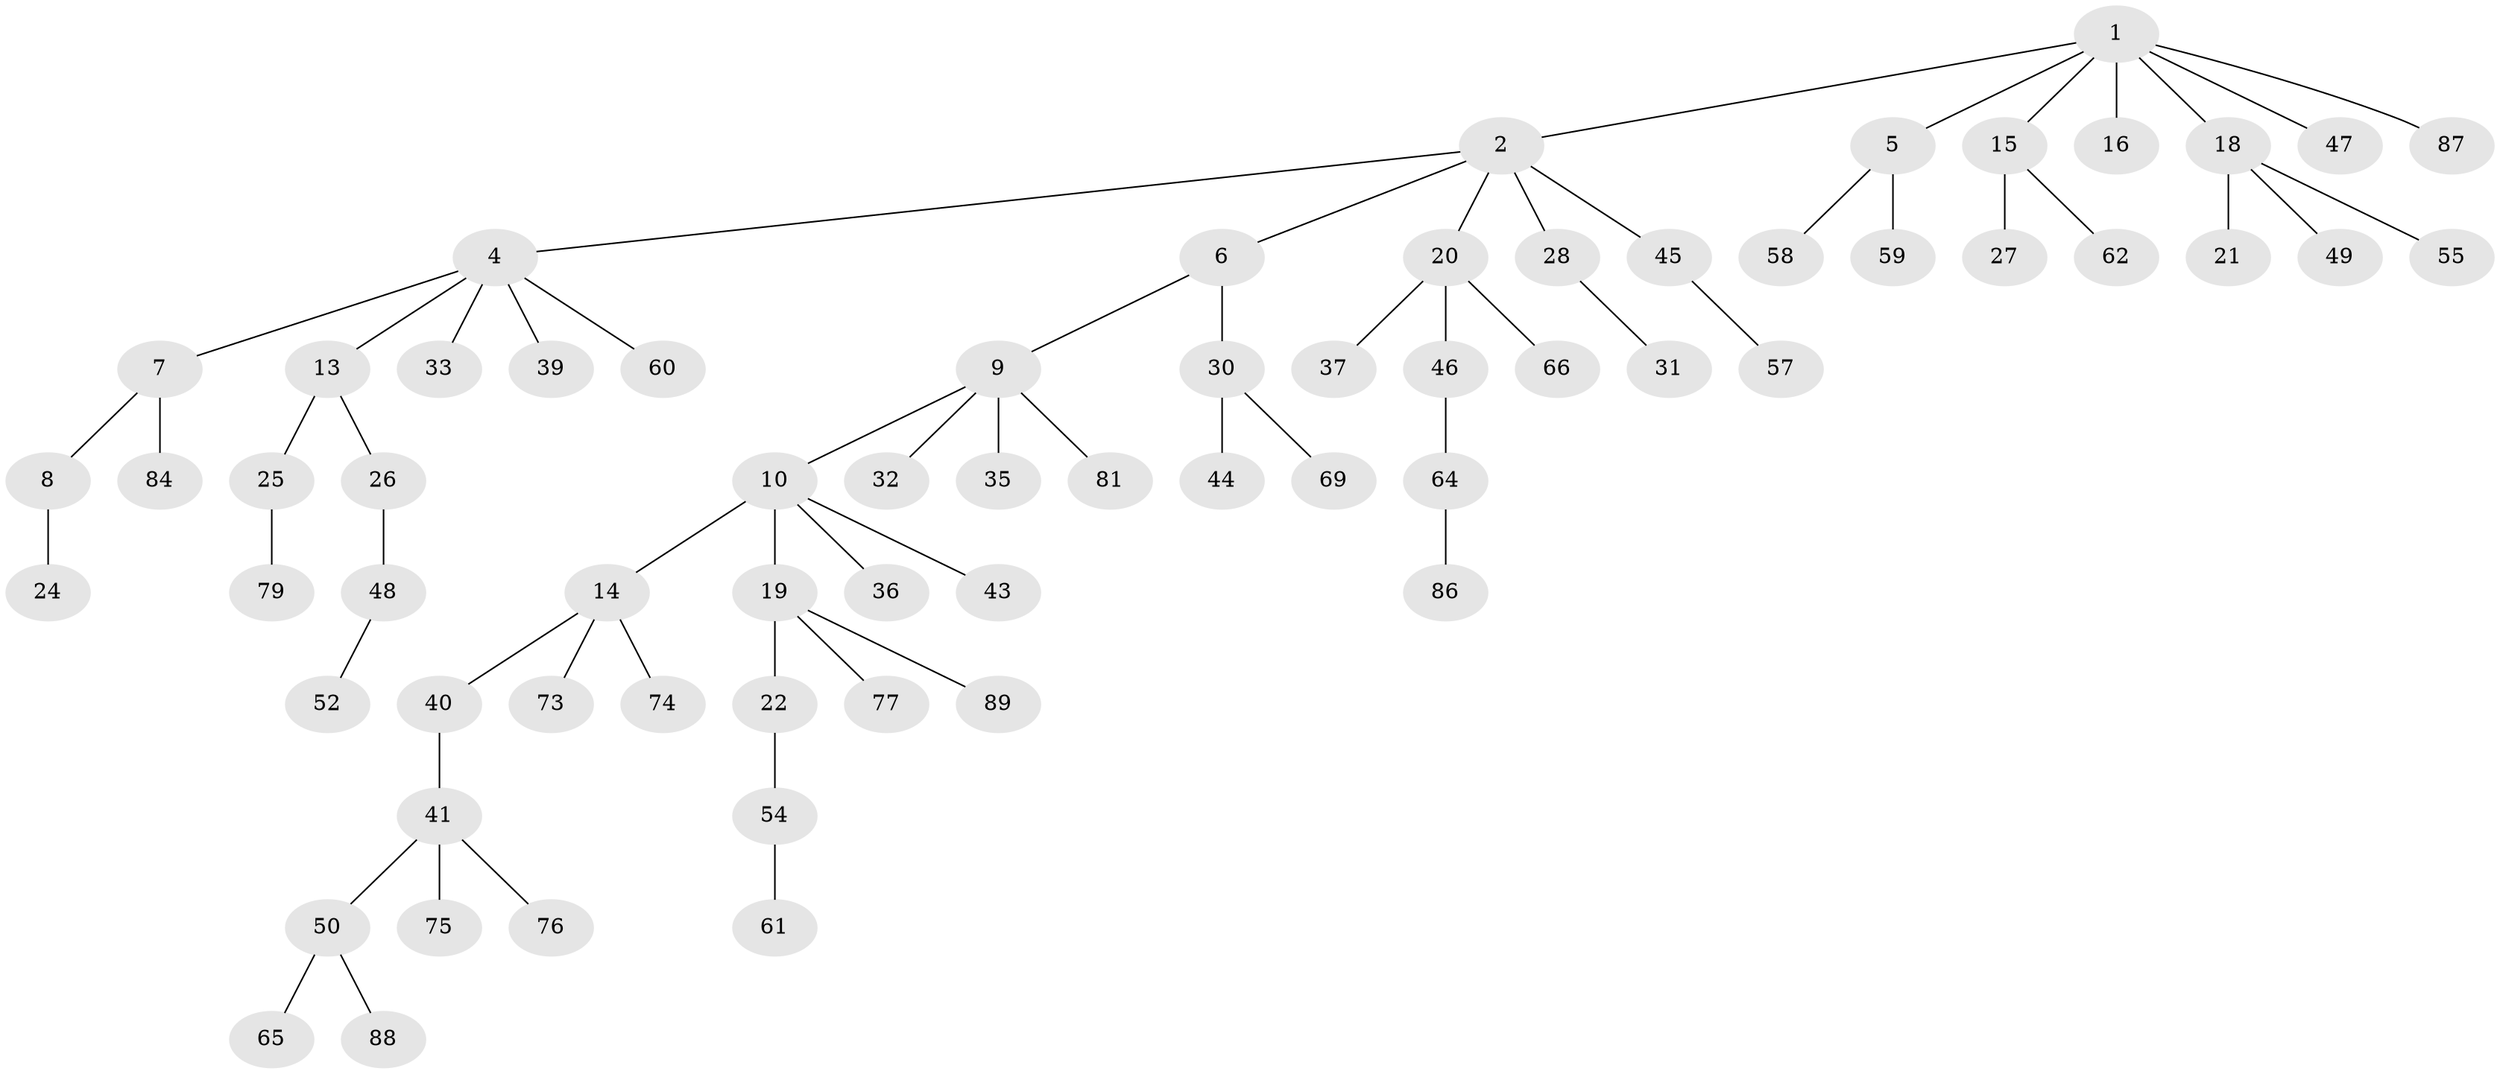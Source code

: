 // original degree distribution, {7: 0.011235955056179775, 3: 0.14606741573033707, 5: 0.0449438202247191, 4: 0.07865168539325842, 2: 0.20224719101123595, 1: 0.5168539325842697}
// Generated by graph-tools (version 1.1) at 2025/42/03/06/25 10:42:05]
// undirected, 66 vertices, 65 edges
graph export_dot {
graph [start="1"]
  node [color=gray90,style=filled];
  1 [super="+38"];
  2 [super="+3"];
  4 [super="+12"];
  5 [super="+71"];
  6;
  7;
  8 [super="+80"];
  9 [super="+11"];
  10 [super="+42"];
  13 [super="+85"];
  14 [super="+17"];
  15;
  16;
  18 [super="+23"];
  19 [super="+63"];
  20 [super="+34"];
  21;
  22 [super="+29"];
  24 [super="+53"];
  25;
  26;
  27;
  28;
  30 [super="+82"];
  31;
  32;
  33;
  35;
  36 [super="+70"];
  37;
  39;
  40;
  41 [super="+56"];
  43;
  44;
  45;
  46;
  47;
  48 [super="+51"];
  49;
  50 [super="+72"];
  52;
  54 [super="+68"];
  55;
  57;
  58;
  59;
  60;
  61;
  62;
  64 [super="+67"];
  65 [super="+78"];
  66;
  69;
  73;
  74;
  75;
  76 [super="+83"];
  77;
  79;
  81;
  84;
  86;
  87;
  88;
  89;
  1 -- 2;
  1 -- 5;
  1 -- 15;
  1 -- 16;
  1 -- 18;
  1 -- 47;
  1 -- 87;
  2 -- 45;
  2 -- 4;
  2 -- 20;
  2 -- 6;
  2 -- 28;
  4 -- 7;
  4 -- 13;
  4 -- 33;
  4 -- 60;
  4 -- 39;
  5 -- 58;
  5 -- 59;
  6 -- 9;
  6 -- 30;
  7 -- 8;
  7 -- 84;
  8 -- 24;
  9 -- 10;
  9 -- 35;
  9 -- 81;
  9 -- 32;
  10 -- 14;
  10 -- 19;
  10 -- 36;
  10 -- 43;
  13 -- 25;
  13 -- 26;
  14 -- 74;
  14 -- 40;
  14 -- 73;
  15 -- 27;
  15 -- 62;
  18 -- 21;
  18 -- 49;
  18 -- 55;
  19 -- 22;
  19 -- 89;
  19 -- 77;
  20 -- 37;
  20 -- 66;
  20 -- 46;
  22 -- 54;
  25 -- 79;
  26 -- 48;
  28 -- 31;
  30 -- 44;
  30 -- 69;
  40 -- 41;
  41 -- 50;
  41 -- 76;
  41 -- 75;
  45 -- 57;
  46 -- 64;
  48 -- 52;
  50 -- 65;
  50 -- 88;
  54 -- 61;
  64 -- 86;
}
